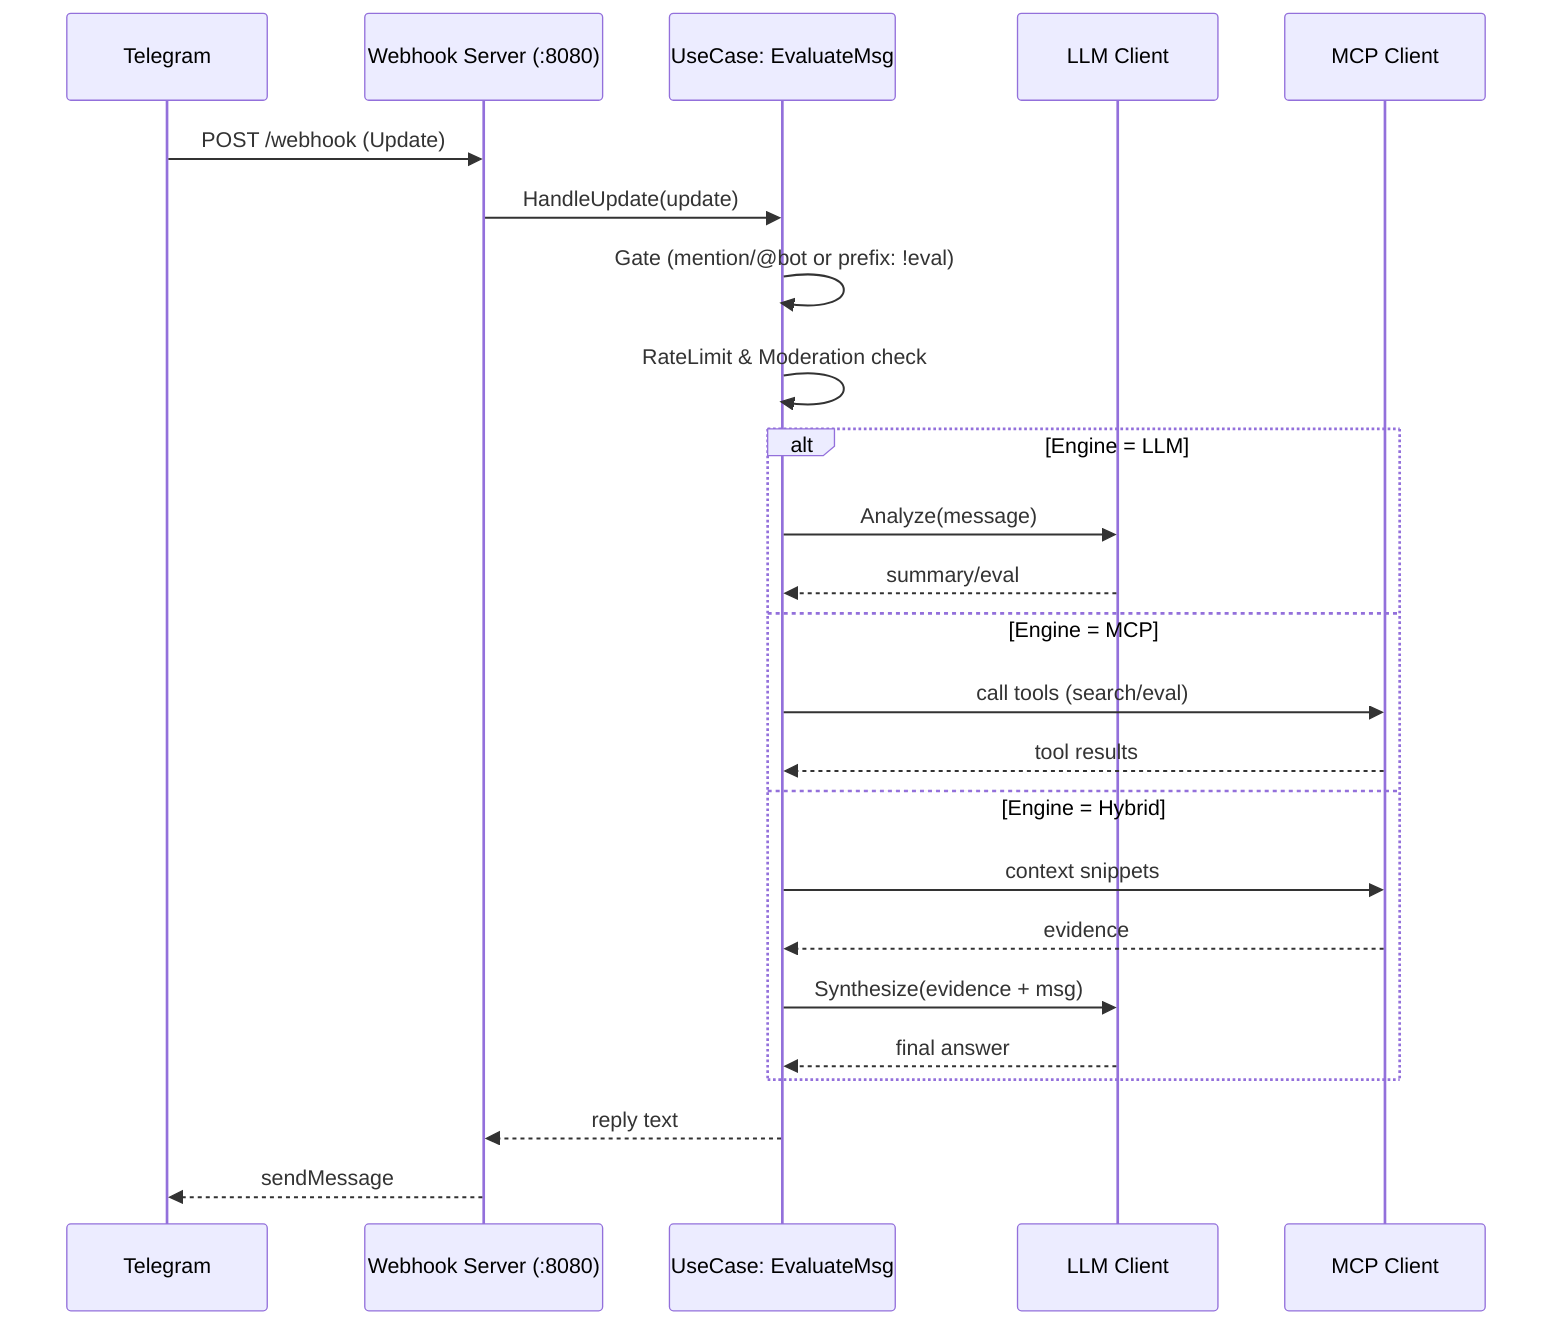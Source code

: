 sequenceDiagram
    participant TG as Telegram
    participant Web as Webhook Server (:8080)
    participant App as UseCase: EvaluateMsg
    participant LLM as LLM Client
    participant MCP as MCP Client

    TG->>Web: POST /webhook (Update)
    Web->>App: HandleUpdate(update)
    App->>App: Gate (mention/@bot or prefix: !eval)
    App->>App: RateLimit & Moderation check
    alt Engine = LLM
        App->>LLM: Analyze(message)
        LLM-->>App: summary/eval
    else Engine = MCP
        App->>MCP: call tools (search/eval)
        MCP-->>App: tool results
    else Engine = Hybrid
        App->>MCP: context snippets
        MCP-->>App: evidence
        App->>LLM: Synthesize(evidence + msg)
        LLM-->>App: final answer
    end
    App-->>Web: reply text
    Web-->>TG: sendMessage